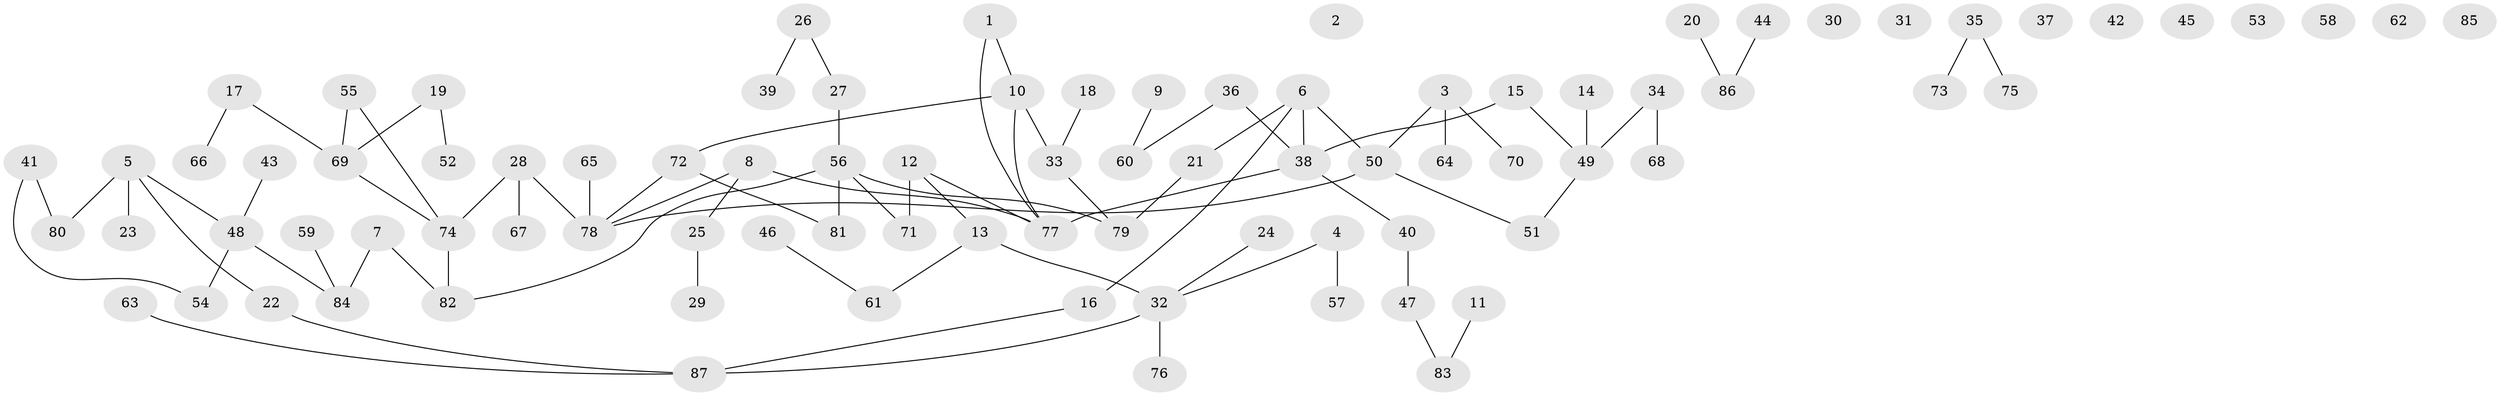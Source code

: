 // coarse degree distribution, {1: 0.32786885245901637, 0: 0.16393442622950818, 2: 0.22950819672131148, 5: 0.01639344262295082, 4: 0.08196721311475409, 7: 0.01639344262295082, 3: 0.13114754098360656, 6: 0.03278688524590164}
// Generated by graph-tools (version 1.1) at 2025/23/03/03/25 07:23:28]
// undirected, 87 vertices, 86 edges
graph export_dot {
graph [start="1"]
  node [color=gray90,style=filled];
  1;
  2;
  3;
  4;
  5;
  6;
  7;
  8;
  9;
  10;
  11;
  12;
  13;
  14;
  15;
  16;
  17;
  18;
  19;
  20;
  21;
  22;
  23;
  24;
  25;
  26;
  27;
  28;
  29;
  30;
  31;
  32;
  33;
  34;
  35;
  36;
  37;
  38;
  39;
  40;
  41;
  42;
  43;
  44;
  45;
  46;
  47;
  48;
  49;
  50;
  51;
  52;
  53;
  54;
  55;
  56;
  57;
  58;
  59;
  60;
  61;
  62;
  63;
  64;
  65;
  66;
  67;
  68;
  69;
  70;
  71;
  72;
  73;
  74;
  75;
  76;
  77;
  78;
  79;
  80;
  81;
  82;
  83;
  84;
  85;
  86;
  87;
  1 -- 10;
  1 -- 77;
  3 -- 50;
  3 -- 64;
  3 -- 70;
  4 -- 32;
  4 -- 57;
  5 -- 22;
  5 -- 23;
  5 -- 48;
  5 -- 80;
  6 -- 16;
  6 -- 21;
  6 -- 38;
  6 -- 50;
  7 -- 82;
  7 -- 84;
  8 -- 25;
  8 -- 77;
  8 -- 78;
  9 -- 60;
  10 -- 33;
  10 -- 72;
  10 -- 77;
  11 -- 83;
  12 -- 13;
  12 -- 71;
  12 -- 77;
  13 -- 32;
  13 -- 61;
  14 -- 49;
  15 -- 38;
  15 -- 49;
  16 -- 87;
  17 -- 66;
  17 -- 69;
  18 -- 33;
  19 -- 52;
  19 -- 69;
  20 -- 86;
  21 -- 79;
  22 -- 87;
  24 -- 32;
  25 -- 29;
  26 -- 27;
  26 -- 39;
  27 -- 56;
  28 -- 67;
  28 -- 74;
  28 -- 78;
  32 -- 76;
  32 -- 87;
  33 -- 79;
  34 -- 49;
  34 -- 68;
  35 -- 73;
  35 -- 75;
  36 -- 38;
  36 -- 60;
  38 -- 40;
  38 -- 77;
  40 -- 47;
  41 -- 54;
  41 -- 80;
  43 -- 48;
  44 -- 86;
  46 -- 61;
  47 -- 83;
  48 -- 54;
  48 -- 84;
  49 -- 51;
  50 -- 51;
  50 -- 78;
  55 -- 69;
  55 -- 74;
  56 -- 71;
  56 -- 79;
  56 -- 81;
  56 -- 82;
  59 -- 84;
  63 -- 87;
  65 -- 78;
  69 -- 74;
  72 -- 78;
  72 -- 81;
  74 -- 82;
}
